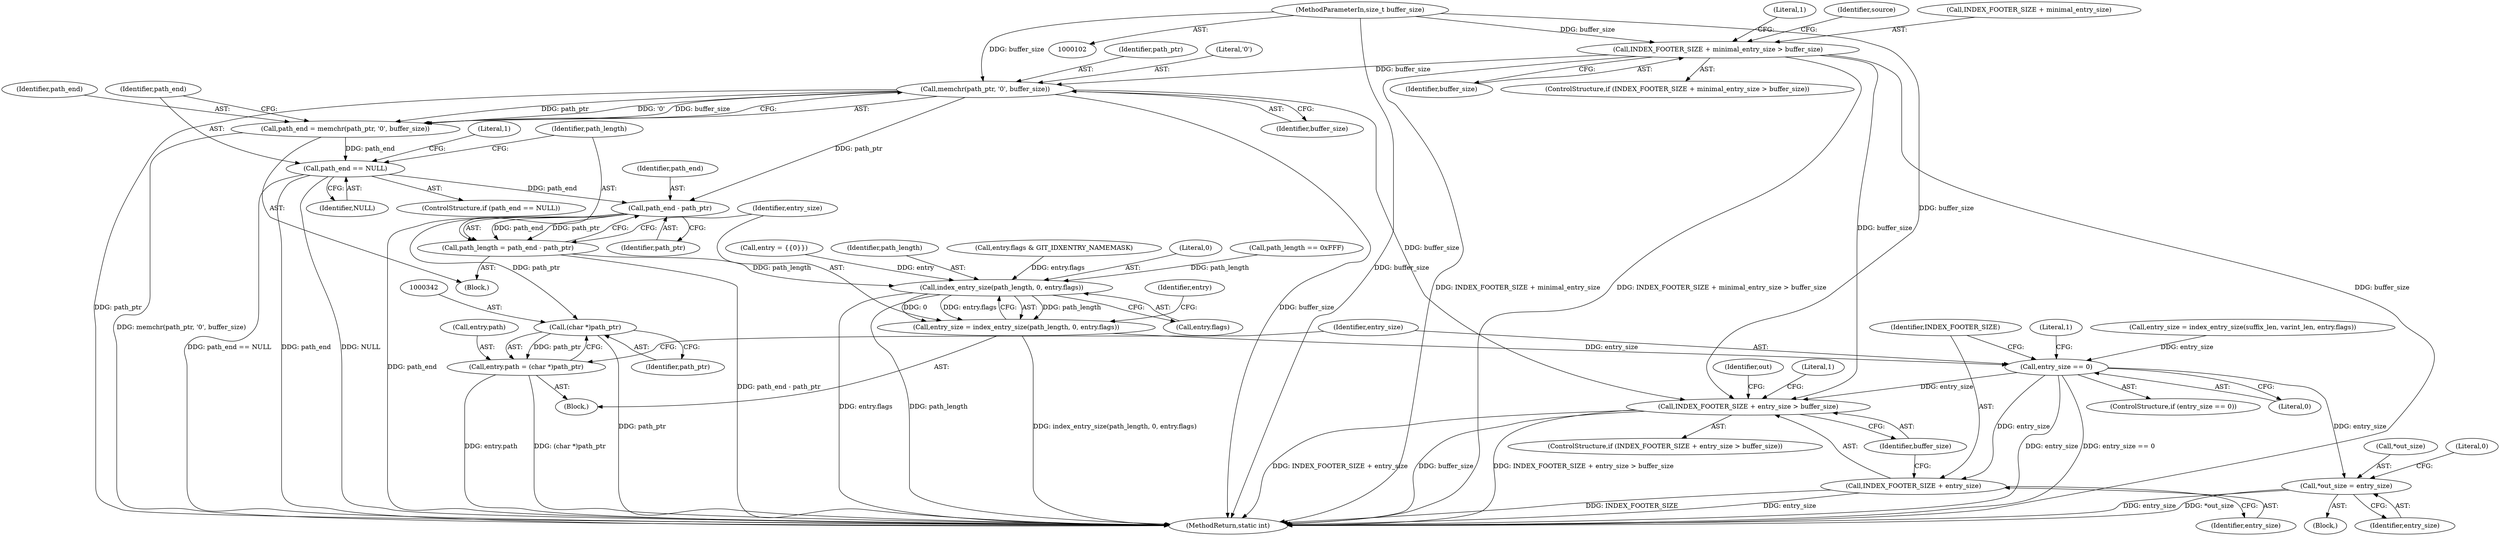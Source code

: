 digraph "0_libgit2_3207ddb0103543da8ad2139ec6539f590f9900c1@API" {
"1000313" [label="(Call,memchr(path_ptr, '\0', buffer_size))"];
"1000130" [label="(Call,INDEX_FOOTER_SIZE + minimal_entry_size > buffer_size)"];
"1000107" [label="(MethodParameterIn,size_t buffer_size)"];
"1000311" [label="(Call,path_end = memchr(path_ptr, '\0', buffer_size))"];
"1000318" [label="(Call,path_end == NULL)"];
"1000326" [label="(Call,path_end - path_ptr)"];
"1000324" [label="(Call,path_length = path_end - path_ptr)"];
"1000331" [label="(Call,index_entry_size(path_length, 0, entry.flags))"];
"1000329" [label="(Call,entry_size = index_entry_size(path_length, 0, entry.flags))"];
"1000430" [label="(Call,entry_size == 0)"];
"1000437" [label="(Call,INDEX_FOOTER_SIZE + entry_size > buffer_size)"];
"1000438" [label="(Call,INDEX_FOOTER_SIZE + entry_size)"];
"1000461" [label="(Call,*out_size = entry_size)"];
"1000341" [label="(Call,(char *)path_ptr)"];
"1000337" [label="(Call,entry.path = (char *)path_ptr)"];
"1000327" [label="(Identifier,path_end)"];
"1000337" [label="(Call,entry.path = (char *)path_ptr)"];
"1000334" [label="(Call,entry.flags)"];
"1000438" [label="(Call,INDEX_FOOTER_SIZE + entry_size)"];
"1000320" [label="(Identifier,NULL)"];
"1000140" [label="(Identifier,source)"];
"1000323" [label="(Literal,1)"];
"1000314" [label="(Identifier,path_ptr)"];
"1000315" [label="(Literal,'\0')"];
"1000330" [label="(Identifier,entry_size)"];
"1000316" [label="(Identifier,buffer_size)"];
"1000115" [label="(Call,entry = {{0}})"];
"1000436" [label="(ControlStructure,if (INDEX_FOOTER_SIZE + entry_size > buffer_size))"];
"1000462" [label="(Call,*out_size)"];
"1000319" [label="(Identifier,path_end)"];
"1000325" [label="(Identifier,path_length)"];
"1000312" [label="(Identifier,path_end)"];
"1000332" [label="(Identifier,path_length)"];
"1000129" [label="(ControlStructure,if (INDEX_FOOTER_SIZE + minimal_entry_size > buffer_size))"];
"1000300" [label="(Call,entry.flags & GIT_IDXENTRY_NAMEMASK)"];
"1000466" [label="(Literal,0)"];
"1000440" [label="(Identifier,entry_size)"];
"1000464" [label="(Identifier,entry_size)"];
"1000467" [label="(MethodReturn,static int)"];
"1000317" [label="(ControlStructure,if (path_end == NULL))"];
"1000311" [label="(Call,path_end = memchr(path_ptr, '\0', buffer_size))"];
"1000331" [label="(Call,index_entry_size(path_length, 0, entry.flags))"];
"1000439" [label="(Identifier,INDEX_FOOTER_SIZE)"];
"1000131" [label="(Call,INDEX_FOOTER_SIZE + minimal_entry_size)"];
"1000107" [label="(MethodParameterIn,size_t buffer_size)"];
"1000309" [label="(Block,)"];
"1000134" [label="(Identifier,buffer_size)"];
"1000297" [label="(Block,)"];
"1000313" [label="(Call,memchr(path_ptr, '\0', buffer_size))"];
"1000339" [label="(Identifier,entry)"];
"1000431" [label="(Identifier,entry_size)"];
"1000429" [label="(ControlStructure,if (entry_size == 0))"];
"1000448" [label="(Identifier,out)"];
"1000326" [label="(Call,path_end - path_ptr)"];
"1000324" [label="(Call,path_length = path_end - path_ptr)"];
"1000341" [label="(Call,(char *)path_ptr)"];
"1000333" [label="(Literal,0)"];
"1000437" [label="(Call,INDEX_FOOTER_SIZE + entry_size > buffer_size)"];
"1000329" [label="(Call,entry_size = index_entry_size(path_length, 0, entry.flags))"];
"1000306" [label="(Call,path_length == 0xFFF)"];
"1000318" [label="(Call,path_end == NULL)"];
"1000137" [label="(Literal,1)"];
"1000461" [label="(Call,*out_size = entry_size)"];
"1000328" [label="(Identifier,path_ptr)"];
"1000430" [label="(Call,entry_size == 0)"];
"1000444" [label="(Literal,1)"];
"1000130" [label="(Call,INDEX_FOOTER_SIZE + minimal_entry_size > buffer_size)"];
"1000432" [label="(Literal,0)"];
"1000343" [label="(Identifier,path_ptr)"];
"1000338" [label="(Call,entry.path)"];
"1000435" [label="(Literal,1)"];
"1000416" [label="(Call,entry_size = index_entry_size(suffix_len, varint_len, entry.flags))"];
"1000109" [label="(Block,)"];
"1000441" [label="(Identifier,buffer_size)"];
"1000313" -> "1000311"  [label="AST: "];
"1000313" -> "1000316"  [label="CFG: "];
"1000314" -> "1000313"  [label="AST: "];
"1000315" -> "1000313"  [label="AST: "];
"1000316" -> "1000313"  [label="AST: "];
"1000311" -> "1000313"  [label="CFG: "];
"1000313" -> "1000467"  [label="DDG: buffer_size"];
"1000313" -> "1000467"  [label="DDG: path_ptr"];
"1000313" -> "1000311"  [label="DDG: path_ptr"];
"1000313" -> "1000311"  [label="DDG: '\0'"];
"1000313" -> "1000311"  [label="DDG: buffer_size"];
"1000130" -> "1000313"  [label="DDG: buffer_size"];
"1000107" -> "1000313"  [label="DDG: buffer_size"];
"1000313" -> "1000326"  [label="DDG: path_ptr"];
"1000313" -> "1000437"  [label="DDG: buffer_size"];
"1000130" -> "1000129"  [label="AST: "];
"1000130" -> "1000134"  [label="CFG: "];
"1000131" -> "1000130"  [label="AST: "];
"1000134" -> "1000130"  [label="AST: "];
"1000137" -> "1000130"  [label="CFG: "];
"1000140" -> "1000130"  [label="CFG: "];
"1000130" -> "1000467"  [label="DDG: INDEX_FOOTER_SIZE + minimal_entry_size > buffer_size"];
"1000130" -> "1000467"  [label="DDG: buffer_size"];
"1000130" -> "1000467"  [label="DDG: INDEX_FOOTER_SIZE + minimal_entry_size"];
"1000107" -> "1000130"  [label="DDG: buffer_size"];
"1000130" -> "1000437"  [label="DDG: buffer_size"];
"1000107" -> "1000102"  [label="AST: "];
"1000107" -> "1000467"  [label="DDG: buffer_size"];
"1000107" -> "1000437"  [label="DDG: buffer_size"];
"1000311" -> "1000309"  [label="AST: "];
"1000312" -> "1000311"  [label="AST: "];
"1000319" -> "1000311"  [label="CFG: "];
"1000311" -> "1000467"  [label="DDG: memchr(path_ptr, '\0', buffer_size)"];
"1000311" -> "1000318"  [label="DDG: path_end"];
"1000318" -> "1000317"  [label="AST: "];
"1000318" -> "1000320"  [label="CFG: "];
"1000319" -> "1000318"  [label="AST: "];
"1000320" -> "1000318"  [label="AST: "];
"1000323" -> "1000318"  [label="CFG: "];
"1000325" -> "1000318"  [label="CFG: "];
"1000318" -> "1000467"  [label="DDG: path_end == NULL"];
"1000318" -> "1000467"  [label="DDG: path_end"];
"1000318" -> "1000467"  [label="DDG: NULL"];
"1000318" -> "1000326"  [label="DDG: path_end"];
"1000326" -> "1000324"  [label="AST: "];
"1000326" -> "1000328"  [label="CFG: "];
"1000327" -> "1000326"  [label="AST: "];
"1000328" -> "1000326"  [label="AST: "];
"1000324" -> "1000326"  [label="CFG: "];
"1000326" -> "1000467"  [label="DDG: path_end"];
"1000326" -> "1000324"  [label="DDG: path_end"];
"1000326" -> "1000324"  [label="DDG: path_ptr"];
"1000326" -> "1000341"  [label="DDG: path_ptr"];
"1000324" -> "1000309"  [label="AST: "];
"1000325" -> "1000324"  [label="AST: "];
"1000330" -> "1000324"  [label="CFG: "];
"1000324" -> "1000467"  [label="DDG: path_end - path_ptr"];
"1000324" -> "1000331"  [label="DDG: path_length"];
"1000331" -> "1000329"  [label="AST: "];
"1000331" -> "1000334"  [label="CFG: "];
"1000332" -> "1000331"  [label="AST: "];
"1000333" -> "1000331"  [label="AST: "];
"1000334" -> "1000331"  [label="AST: "];
"1000329" -> "1000331"  [label="CFG: "];
"1000331" -> "1000467"  [label="DDG: entry.flags"];
"1000331" -> "1000467"  [label="DDG: path_length"];
"1000331" -> "1000329"  [label="DDG: path_length"];
"1000331" -> "1000329"  [label="DDG: 0"];
"1000331" -> "1000329"  [label="DDG: entry.flags"];
"1000306" -> "1000331"  [label="DDG: path_length"];
"1000300" -> "1000331"  [label="DDG: entry.flags"];
"1000115" -> "1000331"  [label="DDG: entry"];
"1000329" -> "1000297"  [label="AST: "];
"1000330" -> "1000329"  [label="AST: "];
"1000339" -> "1000329"  [label="CFG: "];
"1000329" -> "1000467"  [label="DDG: index_entry_size(path_length, 0, entry.flags)"];
"1000329" -> "1000430"  [label="DDG: entry_size"];
"1000430" -> "1000429"  [label="AST: "];
"1000430" -> "1000432"  [label="CFG: "];
"1000431" -> "1000430"  [label="AST: "];
"1000432" -> "1000430"  [label="AST: "];
"1000435" -> "1000430"  [label="CFG: "];
"1000439" -> "1000430"  [label="CFG: "];
"1000430" -> "1000467"  [label="DDG: entry_size"];
"1000430" -> "1000467"  [label="DDG: entry_size == 0"];
"1000416" -> "1000430"  [label="DDG: entry_size"];
"1000430" -> "1000437"  [label="DDG: entry_size"];
"1000430" -> "1000438"  [label="DDG: entry_size"];
"1000430" -> "1000461"  [label="DDG: entry_size"];
"1000437" -> "1000436"  [label="AST: "];
"1000437" -> "1000441"  [label="CFG: "];
"1000438" -> "1000437"  [label="AST: "];
"1000441" -> "1000437"  [label="AST: "];
"1000444" -> "1000437"  [label="CFG: "];
"1000448" -> "1000437"  [label="CFG: "];
"1000437" -> "1000467"  [label="DDG: INDEX_FOOTER_SIZE + entry_size > buffer_size"];
"1000437" -> "1000467"  [label="DDG: INDEX_FOOTER_SIZE + entry_size"];
"1000437" -> "1000467"  [label="DDG: buffer_size"];
"1000438" -> "1000440"  [label="CFG: "];
"1000439" -> "1000438"  [label="AST: "];
"1000440" -> "1000438"  [label="AST: "];
"1000441" -> "1000438"  [label="CFG: "];
"1000438" -> "1000467"  [label="DDG: entry_size"];
"1000438" -> "1000467"  [label="DDG: INDEX_FOOTER_SIZE"];
"1000461" -> "1000109"  [label="AST: "];
"1000461" -> "1000464"  [label="CFG: "];
"1000462" -> "1000461"  [label="AST: "];
"1000464" -> "1000461"  [label="AST: "];
"1000466" -> "1000461"  [label="CFG: "];
"1000461" -> "1000467"  [label="DDG: entry_size"];
"1000461" -> "1000467"  [label="DDG: *out_size"];
"1000341" -> "1000337"  [label="AST: "];
"1000341" -> "1000343"  [label="CFG: "];
"1000342" -> "1000341"  [label="AST: "];
"1000343" -> "1000341"  [label="AST: "];
"1000337" -> "1000341"  [label="CFG: "];
"1000341" -> "1000467"  [label="DDG: path_ptr"];
"1000341" -> "1000337"  [label="DDG: path_ptr"];
"1000337" -> "1000297"  [label="AST: "];
"1000338" -> "1000337"  [label="AST: "];
"1000431" -> "1000337"  [label="CFG: "];
"1000337" -> "1000467"  [label="DDG: entry.path"];
"1000337" -> "1000467"  [label="DDG: (char *)path_ptr"];
}
